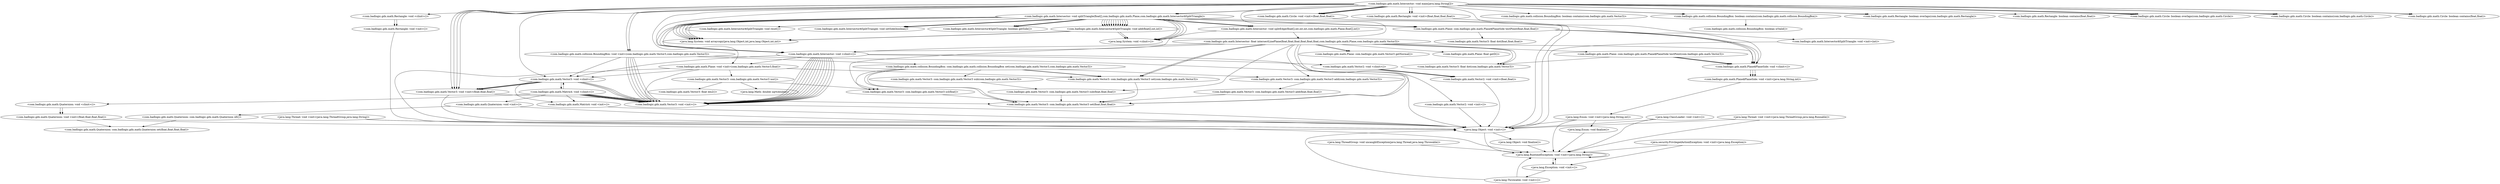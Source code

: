 digraph CallGraph {
"<com.badlogic.gdx.math.Intersector: void main(java.lang.String[])>" -> "<com.badlogic.gdx.math.Vector3: void <clinit>()>";
"<com.badlogic.gdx.math.Intersector: void main(java.lang.String[])>" -> "<com.badlogic.gdx.math.collision.BoundingBox: void <init>(com.badlogic.gdx.math.Vector3,com.badlogic.gdx.math.Vector3)>";
"<com.badlogic.gdx.math.Intersector: void main(java.lang.String[])>" -> "<com.badlogic.gdx.math.Vector3: void <init>(float,float,float)>";
"<com.badlogic.gdx.math.Intersector: void main(java.lang.String[])>" -> "<com.badlogic.gdx.math.Vector3: void <init>(float,float,float)>";
"<com.badlogic.gdx.math.Intersector: void main(java.lang.String[])>" -> "<com.badlogic.gdx.math.collision.BoundingBox: void <init>(com.badlogic.gdx.math.Vector3,com.badlogic.gdx.math.Vector3)>";
"<com.badlogic.gdx.math.Intersector: void main(java.lang.String[])>" -> "<com.badlogic.gdx.math.Vector3: void <init>(float,float,float)>";
"<com.badlogic.gdx.math.Intersector: void main(java.lang.String[])>" -> "<com.badlogic.gdx.math.Rectangle: void <init>(float,float,float,float)>";
"<com.badlogic.gdx.math.Intersector: void main(java.lang.String[])>" -> "<com.badlogic.gdx.math.Rectangle: void <init>(float,float,float,float)>";
"<com.badlogic.gdx.math.Intersector: void main(java.lang.String[])>" -> "<com.badlogic.gdx.math.Circle: void <init>(float,float,float)>";
"<com.badlogic.gdx.math.Intersector: void main(java.lang.String[])>" -> "<com.badlogic.gdx.math.Circle: void <init>(float,float,float)>";
"<com.badlogic.gdx.math.Intersector: void main(java.lang.String[])>" -> "<com.badlogic.gdx.math.Circle: void <init>(float,float,float)>";
"<com.badlogic.gdx.math.Intersector: void main(java.lang.String[])>" -> "<com.badlogic.gdx.math.Circle: void <init>(float,float,float)>";
"<com.badlogic.gdx.math.Intersector: void main(java.lang.String[])>" -> "<com.badlogic.gdx.math.Intersector: void splitTriangle(float[],com.badlogic.gdx.math.Plane,com.badlogic.gdx.math.Intersector$SplitTriangle)>";
"<com.badlogic.gdx.math.Intersector: void main(java.lang.String[])>" -> "<com.badlogic.gdx.math.Intersector: void splitTriangle(float[],com.badlogic.gdx.math.Plane,com.badlogic.gdx.math.Intersector$SplitTriangle)>";
"<com.badlogic.gdx.math.Intersector: void main(java.lang.String[])>" -> "<com.badlogic.gdx.math.Intersector$SplitTriangle: void <init>(int)>";
"<com.badlogic.gdx.math.Intersector: void main(java.lang.String[])>" -> "<com.badlogic.gdx.math.Plane: void <init>(com.badlogic.gdx.math.Vector3,float)>";
"<com.badlogic.gdx.math.Intersector: void main(java.lang.String[])>" -> "<com.badlogic.gdx.math.Vector3: void <init>(float,float,float)>";
"<com.badlogic.gdx.math.Intersector: void main(java.lang.String[])>" -> "<com.badlogic.gdx.math.Rectangle: void <clinit>()>";
"<com.badlogic.gdx.math.Intersector: void main(java.lang.String[])>" -> "<java.lang.System: void <clinit>()>";
"<com.badlogic.gdx.math.Intersector: void main(java.lang.String[])>" -> "<com.badlogic.gdx.math.Intersector: void <clinit>()>";
"<com.badlogic.gdx.math.Intersector: void <clinit>()>" -> "<com.badlogic.gdx.math.Vector3: void <clinit>()>";
"<com.badlogic.gdx.math.Intersector: void <clinit>()>" -> "<com.badlogic.gdx.math.Vector3: void <init>()>";
"<com.badlogic.gdx.math.Intersector: void <clinit>()>" -> "<com.badlogic.gdx.math.Vector2: void <init>()>";
"<com.badlogic.gdx.math.Intersector: void <clinit>()>" -> "<com.badlogic.gdx.math.Vector3: void <init>()>";
"<com.badlogic.gdx.math.Intersector: void <clinit>()>" -> "<com.badlogic.gdx.math.Vector3: void <init>()>";
"<com.badlogic.gdx.math.Intersector: void <clinit>()>" -> "<com.badlogic.gdx.math.Vector3: void <init>()>";
"<com.badlogic.gdx.math.Intersector: void <clinit>()>" -> "<com.badlogic.gdx.math.Vector3: void <init>()>";
"<com.badlogic.gdx.math.Intersector: void <clinit>()>" -> "<com.badlogic.gdx.math.Vector3: void <init>()>";
"<com.badlogic.gdx.math.Intersector: void <clinit>()>" -> "<com.badlogic.gdx.math.Vector3: void <init>()>";
"<com.badlogic.gdx.math.Intersector: void <clinit>()>" -> "<com.badlogic.gdx.math.Vector3: void <init>()>";
"<com.badlogic.gdx.math.Intersector: void <clinit>()>" -> "<com.badlogic.gdx.math.Vector3: void <init>()>";
"<com.badlogic.gdx.math.Intersector: void <clinit>()>" -> "<com.badlogic.gdx.math.Plane: void <init>(com.badlogic.gdx.math.Vector3,float)>";
"<com.badlogic.gdx.math.Intersector: void <clinit>()>" -> "<com.badlogic.gdx.math.Vector3: void <init>()>";
"<com.badlogic.gdx.math.Intersector: void <clinit>()>" -> "<com.badlogic.gdx.math.Vector3: void <init>()>";
"<com.badlogic.gdx.math.Intersector: void <clinit>()>" -> "<com.badlogic.gdx.math.Vector3: void <init>()>";
"<com.badlogic.gdx.math.Intersector: void <clinit>()>" -> "<com.badlogic.gdx.math.Vector3: void <init>()>";
"<com.badlogic.gdx.math.Intersector: void <clinit>()>" -> "<com.badlogic.gdx.math.Vector2: void <clinit>()>";
"<java.lang.ThreadGroup: void uncaughtException(java.lang.Thread,java.lang.Throwable)>" -> "<java.lang.RuntimeException: void <init>(java.lang.String)>";
"<java.lang.ClassLoader: void <init>()>" -> "<java.lang.Object: void <init>()>";
"<java.lang.ClassLoader: void <init>()>" -> "<java.lang.RuntimeException: void <init>(java.lang.String)>";
"<java.security.PrivilegedActionException: void <init>(java.lang.Exception)>" -> "<java.lang.Exception: void <init>()>";
"<java.security.PrivilegedActionException: void <init>(java.lang.Exception)>" -> "<java.lang.RuntimeException: void <init>(java.lang.String)>";
"<java.lang.Thread: void <init>(java.lang.ThreadGroup,java.lang.Runnable)>" -> "<java.lang.Object: void <init>()>";
"<java.lang.Thread: void <init>(java.lang.ThreadGroup,java.lang.Runnable)>" -> "<java.lang.RuntimeException: void <init>(java.lang.String)>";
"<java.lang.Thread: void <init>(java.lang.ThreadGroup,java.lang.String)>" -> "<java.lang.Object: void <init>()>";
"<java.lang.Thread: void <init>(java.lang.ThreadGroup,java.lang.String)>" -> "<java.lang.RuntimeException: void <init>(java.lang.String)>";
"<com.badlogic.gdx.math.Vector3: void <clinit>()>" -> "<com.badlogic.gdx.math.Matrix4: void <clinit>()>";
"<com.badlogic.gdx.math.Vector3: void <clinit>()>" -> "<com.badlogic.gdx.math.Matrix4: void <init>()>";
"<com.badlogic.gdx.math.Vector3: void <clinit>()>" -> "<com.badlogic.gdx.math.Vector3: void <init>(float,float,float)>";
"<com.badlogic.gdx.math.Vector3: void <clinit>()>" -> "<com.badlogic.gdx.math.Vector3: void <init>(float,float,float)>";
"<com.badlogic.gdx.math.Vector3: void <clinit>()>" -> "<com.badlogic.gdx.math.Vector3: void <init>(float,float,float)>";
"<com.badlogic.gdx.math.Vector3: void <clinit>()>" -> "<com.badlogic.gdx.math.Vector3: void <init>(float,float,float)>";
"<com.badlogic.gdx.math.Vector3: void <clinit>()>" -> "<com.badlogic.gdx.math.Vector3: void <init>()>";
"<com.badlogic.gdx.math.Vector3: void <clinit>()>" -> "<com.badlogic.gdx.math.Vector3: void <init>()>";
"<com.badlogic.gdx.math.Vector3: void <clinit>()>" -> "<com.badlogic.gdx.math.Vector3: void <init>()>";
"<com.badlogic.gdx.math.collision.BoundingBox: void <init>(com.badlogic.gdx.math.Vector3,com.badlogic.gdx.math.Vector3)>" -> "<com.badlogic.gdx.math.Vector3: void <clinit>()>";
"<com.badlogic.gdx.math.collision.BoundingBox: void <init>(com.badlogic.gdx.math.Vector3,com.badlogic.gdx.math.Vector3)>" -> "<com.badlogic.gdx.math.Vector3: void <init>()>";
"<com.badlogic.gdx.math.collision.BoundingBox: void <init>(com.badlogic.gdx.math.Vector3,com.badlogic.gdx.math.Vector3)>" -> "<com.badlogic.gdx.math.Vector3: void <init>()>";
"<com.badlogic.gdx.math.collision.BoundingBox: void <init>(com.badlogic.gdx.math.Vector3,com.badlogic.gdx.math.Vector3)>" -> "<com.badlogic.gdx.math.Vector3: void <init>()>";
"<com.badlogic.gdx.math.collision.BoundingBox: void <init>(com.badlogic.gdx.math.Vector3,com.badlogic.gdx.math.Vector3)>" -> "<com.badlogic.gdx.math.Vector3: void <init>()>";
"<com.badlogic.gdx.math.collision.BoundingBox: void <init>(com.badlogic.gdx.math.Vector3,com.badlogic.gdx.math.Vector3)>" -> "<com.badlogic.gdx.math.Vector3: void <init>()>";
"<com.badlogic.gdx.math.collision.BoundingBox: void <init>(com.badlogic.gdx.math.Vector3,com.badlogic.gdx.math.Vector3)>" -> "<java.lang.Object: void <init>()>";
"<com.badlogic.gdx.math.Vector3: void <init>(float,float,float)>" -> "<java.lang.Object: void <init>()>";
"<com.badlogic.gdx.math.Rectangle: void <init>(float,float,float,float)>" -> "<java.lang.Object: void <init>()>";
"<com.badlogic.gdx.math.Circle: void <init>(float,float,float)>" -> "<java.lang.Object: void <init>()>";
"<com.badlogic.gdx.math.Intersector: void splitTriangle(float[],com.badlogic.gdx.math.Plane,com.badlogic.gdx.math.Intersector$SplitTriangle)>" -> "<com.badlogic.gdx.math.Plane$PlaneSide: void <clinit>()>";
"<com.badlogic.gdx.math.Intersector: void splitTriangle(float[],com.badlogic.gdx.math.Plane,com.badlogic.gdx.math.Intersector$SplitTriangle)>" -> "<java.lang.System: void arraycopy(java.lang.Object,int,java.lang.Object,int,int)>";
"<com.badlogic.gdx.math.Intersector: void splitTriangle(float[],com.badlogic.gdx.math.Plane,com.badlogic.gdx.math.Intersector$SplitTriangle)>" -> "<java.lang.System: void arraycopy(java.lang.Object,int,java.lang.Object,int,int)>";
"<com.badlogic.gdx.math.Intersector: void splitTriangle(float[],com.badlogic.gdx.math.Plane,com.badlogic.gdx.math.Intersector$SplitTriangle)>" -> "<java.lang.System: void arraycopy(java.lang.Object,int,java.lang.Object,int,int)>";
"<com.badlogic.gdx.math.Intersector: void splitTriangle(float[],com.badlogic.gdx.math.Plane,com.badlogic.gdx.math.Intersector$SplitTriangle)>" -> "<java.lang.System: void arraycopy(java.lang.Object,int,java.lang.Object,int,int)>";
"<com.badlogic.gdx.math.Intersector: void splitTriangle(float[],com.badlogic.gdx.math.Plane,com.badlogic.gdx.math.Intersector$SplitTriangle)>" -> "<com.badlogic.gdx.math.Intersector: void splitEdge(float[],int,int,int,com.badlogic.gdx.math.Plane,float[],int)>";
"<com.badlogic.gdx.math.Intersector: void splitTriangle(float[],com.badlogic.gdx.math.Plane,com.badlogic.gdx.math.Intersector$SplitTriangle)>" -> "<com.badlogic.gdx.math.Intersector: void splitEdge(float[],int,int,int,com.badlogic.gdx.math.Plane,float[],int)>";
"<com.badlogic.gdx.math.Intersector: void splitTriangle(float[],com.badlogic.gdx.math.Plane,com.badlogic.gdx.math.Intersector$SplitTriangle)>" -> "<com.badlogic.gdx.math.Intersector: void splitEdge(float[],int,int,int,com.badlogic.gdx.math.Plane,float[],int)>";
"<com.badlogic.gdx.math.Intersector: void splitTriangle(float[],com.badlogic.gdx.math.Plane,com.badlogic.gdx.math.Intersector$SplitTriangle)>" -> "<java.lang.System: void arraycopy(java.lang.Object,int,java.lang.Object,int,int)>";
"<com.badlogic.gdx.math.Intersector: void splitTriangle(float[],com.badlogic.gdx.math.Plane,com.badlogic.gdx.math.Intersector$SplitTriangle)>" -> "<java.lang.System: void arraycopy(java.lang.Object,int,java.lang.Object,int,int)>";
"<com.badlogic.gdx.math.Intersector: void splitTriangle(float[],com.badlogic.gdx.math.Plane,com.badlogic.gdx.math.Intersector$SplitTriangle)>" -> "<java.lang.System: void <clinit>()>";
"<com.badlogic.gdx.math.Intersector: void splitTriangle(float[],com.badlogic.gdx.math.Plane,com.badlogic.gdx.math.Intersector$SplitTriangle)>" -> "<java.lang.System: void <clinit>()>";
"<com.badlogic.gdx.math.Intersector: void splitTriangle(float[],com.badlogic.gdx.math.Plane,com.badlogic.gdx.math.Intersector$SplitTriangle)>" -> "<com.badlogic.gdx.math.Intersector: void <clinit>()>";
"<com.badlogic.gdx.math.Intersector: void splitTriangle(float[],com.badlogic.gdx.math.Plane,com.badlogic.gdx.math.Intersector$SplitTriangle)>" -> "<com.badlogic.gdx.math.Intersector: void <clinit>()>";
"<com.badlogic.gdx.math.Intersector: void splitTriangle(float[],com.badlogic.gdx.math.Plane,com.badlogic.gdx.math.Intersector$SplitTriangle)>" -> "<com.badlogic.gdx.math.Intersector: void <clinit>()>";
"<com.badlogic.gdx.math.Intersector: void splitTriangle(float[],com.badlogic.gdx.math.Plane,com.badlogic.gdx.math.Intersector$SplitTriangle)>" -> "<java.lang.System: void <clinit>()>";
"<com.badlogic.gdx.math.Intersector: void splitTriangle(float[],com.badlogic.gdx.math.Plane,com.badlogic.gdx.math.Intersector$SplitTriangle)>" -> "<java.lang.System: void <clinit>()>";
"<com.badlogic.gdx.math.Intersector$SplitTriangle: void <init>(int)>" -> "<java.lang.Object: void <init>()>";
"<com.badlogic.gdx.math.Plane: void <init>(com.badlogic.gdx.math.Vector3,float)>" -> "<com.badlogic.gdx.math.Vector3: void <clinit>()>";
"<com.badlogic.gdx.math.Plane: void <init>(com.badlogic.gdx.math.Vector3,float)>" -> "<com.badlogic.gdx.math.Vector3: void <init>()>";
"<com.badlogic.gdx.math.Plane: void <init>(com.badlogic.gdx.math.Vector3,float)>" -> "<java.lang.Object: void <init>()>";
"<com.badlogic.gdx.math.Rectangle: void <clinit>()>" -> "<com.badlogic.gdx.math.Rectangle: void <init>()>";
"<com.badlogic.gdx.math.Rectangle: void <clinit>()>" -> "<com.badlogic.gdx.math.Rectangle: void <init>()>";
"<com.badlogic.gdx.math.Vector3: void <init>()>" -> "<java.lang.Object: void <init>()>";
"<com.badlogic.gdx.math.Vector2: void <init>()>" -> "<java.lang.Object: void <init>()>";
"<com.badlogic.gdx.math.Vector2: void <clinit>()>" -> "<com.badlogic.gdx.math.Vector2: void <init>(float,float)>";
"<com.badlogic.gdx.math.Vector2: void <clinit>()>" -> "<com.badlogic.gdx.math.Vector2: void <init>(float,float)>";
"<com.badlogic.gdx.math.Vector2: void <clinit>()>" -> "<com.badlogic.gdx.math.Vector2: void <init>(float,float)>";
"<java.lang.RuntimeException: void <init>(java.lang.String)>" -> "<java.lang.Exception: void <init>()>";
"<java.lang.RuntimeException: void <init>(java.lang.String)>" -> "<java.lang.RuntimeException: void <init>(java.lang.String)>";
"<java.lang.Object: void <init>()>" -> "<java.lang.Object: void finalize()>";
"<java.lang.Object: void <init>()>" -> "<java.lang.RuntimeException: void <init>(java.lang.String)>";
"<java.lang.Exception: void <init>()>" -> "<java.lang.Throwable: void <init>()>";
"<java.lang.Exception: void <init>()>" -> "<java.lang.RuntimeException: void <init>(java.lang.String)>";
"<com.badlogic.gdx.math.Matrix4: void <clinit>()>" -> "<com.badlogic.gdx.math.Quaternion: void <clinit>()>";
"<com.badlogic.gdx.math.Matrix4: void <clinit>()>" -> "<com.badlogic.gdx.math.Vector3: void <init>()>";
"<com.badlogic.gdx.math.Matrix4: void <clinit>()>" -> "<com.badlogic.gdx.math.Vector3: void <init>()>";
"<com.badlogic.gdx.math.Matrix4: void <clinit>()>" -> "<com.badlogic.gdx.math.Vector3: void <init>()>";
"<com.badlogic.gdx.math.Matrix4: void <clinit>()>" -> "<com.badlogic.gdx.math.Matrix4: void <init>()>";
"<com.badlogic.gdx.math.Matrix4: void <clinit>()>" -> "<com.badlogic.gdx.math.Vector3: void <init>()>";
"<com.badlogic.gdx.math.Matrix4: void <clinit>()>" -> "<com.badlogic.gdx.math.Vector3: void <init>()>";
"<com.badlogic.gdx.math.Matrix4: void <clinit>()>" -> "<com.badlogic.gdx.math.Vector3: void <init>()>";
"<com.badlogic.gdx.math.Matrix4: void <clinit>()>" -> "<com.badlogic.gdx.math.Vector3: void <init>()>";
"<com.badlogic.gdx.math.Matrix4: void <clinit>()>" -> "<com.badlogic.gdx.math.Quaternion: void <init>()>";
"<com.badlogic.gdx.math.Matrix4: void <clinit>()>" -> "<com.badlogic.gdx.math.Vector3: void <clinit>()>";
"<com.badlogic.gdx.math.Matrix4: void <init>()>" -> "<java.lang.Object: void <init>()>";
"<com.badlogic.gdx.math.Plane$PlaneSide: void <clinit>()>" -> "<com.badlogic.gdx.math.Plane$PlaneSide: void <init>(java.lang.String,int)>";
"<com.badlogic.gdx.math.Plane$PlaneSide: void <clinit>()>" -> "<com.badlogic.gdx.math.Plane$PlaneSide: void <init>(java.lang.String,int)>";
"<com.badlogic.gdx.math.Plane$PlaneSide: void <clinit>()>" -> "<com.badlogic.gdx.math.Plane$PlaneSide: void <init>(java.lang.String,int)>";
"<com.badlogic.gdx.math.Intersector: void splitEdge(float[],int,int,int,com.badlogic.gdx.math.Plane,float[],int)>" -> "<com.badlogic.gdx.math.Intersector: void <clinit>()>";
"<com.badlogic.gdx.math.Intersector: void splitEdge(float[],int,int,int,com.badlogic.gdx.math.Plane,float[],int)>" -> "<com.badlogic.gdx.math.Intersector: float intersectLinePlane(float,float,float,float,float,float,com.badlogic.gdx.math.Plane,com.badlogic.gdx.math.Vector3)>";
"<com.badlogic.gdx.math.Rectangle: void <init>()>" -> "<java.lang.Object: void <init>()>";
"<com.badlogic.gdx.math.Vector2: void <init>(float,float)>" -> "<java.lang.Object: void <init>()>";
"<java.lang.Object: void finalize()>" -> "<java.lang.RuntimeException: void <init>(java.lang.String)>";
"<java.lang.Throwable: void <init>()>" -> "<java.lang.Object: void <init>()>";
"<java.lang.Throwable: void <init>()>" -> "<java.lang.RuntimeException: void <init>(java.lang.String)>";
"<com.badlogic.gdx.math.Quaternion: void <clinit>()>" -> "<com.badlogic.gdx.math.Quaternion: void <init>(float,float,float,float)>";
"<com.badlogic.gdx.math.Quaternion: void <clinit>()>" -> "<com.badlogic.gdx.math.Quaternion: void <init>(float,float,float,float)>";
"<com.badlogic.gdx.math.Quaternion: void <init>()>" -> "<java.lang.Object: void <init>()>";
"<com.badlogic.gdx.math.Plane$PlaneSide: void <init>(java.lang.String,int)>" -> "<java.lang.Enum: void <init>(java.lang.String,int)>";
"<com.badlogic.gdx.math.Intersector: float intersectLinePlane(float,float,float,float,float,float,com.badlogic.gdx.math.Plane,com.badlogic.gdx.math.Vector3)>" -> "<com.badlogic.gdx.math.Intersector: void <clinit>()>";
"<com.badlogic.gdx.math.Intersector: float intersectLinePlane(float,float,float,float,float,float,com.badlogic.gdx.math.Plane,com.badlogic.gdx.math.Vector3)>" -> "<com.badlogic.gdx.math.Plane$PlaneSide: void <clinit>()>";
"<com.badlogic.gdx.math.Quaternion: void <init>(float,float,float,float)>" -> "<java.lang.Object: void <init>()>";
"<java.lang.Enum: void <init>(java.lang.String,int)>" -> "<java.lang.Enum: void finalize()>";
"<java.lang.Enum: void <init>(java.lang.String,int)>" -> "<java.lang.RuntimeException: void <init>(java.lang.String)>";
"<java.lang.Enum: void <init>(java.lang.String,int)>" -> "<java.lang.Object: void <init>()>";
"<java.lang.Enum: void finalize()>" -> "<java.lang.RuntimeException: void <init>(java.lang.String)>";
"<com.badlogic.gdx.math.Quaternion: void <init>(float,float,float,float)>" -> "<com.badlogic.gdx.math.Quaternion: com.badlogic.gdx.math.Quaternion set(float,float,float,float)>";
"<com.badlogic.gdx.math.Quaternion: void <init>()>" -> "<com.badlogic.gdx.math.Quaternion: com.badlogic.gdx.math.Quaternion idt()>";
"<com.badlogic.gdx.math.Quaternion: com.badlogic.gdx.math.Quaternion idt()>" -> "<com.badlogic.gdx.math.Quaternion: com.badlogic.gdx.math.Quaternion set(float,float,float,float)>";
"<com.badlogic.gdx.math.Plane: void <init>(com.badlogic.gdx.math.Vector3,float)>" -> "<com.badlogic.gdx.math.Vector3: com.badlogic.gdx.math.Vector3 set(com.badlogic.gdx.math.Vector3)>";
"<com.badlogic.gdx.math.Vector3: com.badlogic.gdx.math.Vector3 set(com.badlogic.gdx.math.Vector3)>" -> "<com.badlogic.gdx.math.Vector3: com.badlogic.gdx.math.Vector3 set(float,float,float)>";
"<com.badlogic.gdx.math.Intersector: float intersectLinePlane(float,float,float,float,float,float,com.badlogic.gdx.math.Plane,com.badlogic.gdx.math.Vector3)>" -> "<com.badlogic.gdx.math.Vector3: com.badlogic.gdx.math.Vector3 set(float,float,float)>";
"<com.badlogic.gdx.math.Intersector: float intersectLinePlane(float,float,float,float,float,float,com.badlogic.gdx.math.Plane,com.badlogic.gdx.math.Vector3)>" -> "<com.badlogic.gdx.math.Vector3: float dot(com.badlogic.gdx.math.Vector3)>";
"<com.badlogic.gdx.math.Intersector: float intersectLinePlane(float,float,float,float,float,float,com.badlogic.gdx.math.Plane,com.badlogic.gdx.math.Vector3)>" -> "<com.badlogic.gdx.math.Vector3: com.badlogic.gdx.math.Vector3 set(com.badlogic.gdx.math.Vector3)>";
"<com.badlogic.gdx.math.Intersector: float intersectLinePlane(float,float,float,float,float,float,com.badlogic.gdx.math.Plane,com.badlogic.gdx.math.Vector3)>" -> "<com.badlogic.gdx.math.Vector3: com.badlogic.gdx.math.Vector3 add(com.badlogic.gdx.math.Vector3)>";
"<com.badlogic.gdx.math.Intersector: float intersectLinePlane(float,float,float,float,float,float,com.badlogic.gdx.math.Plane,com.badlogic.gdx.math.Vector3)>" -> "<com.badlogic.gdx.math.Vector3: com.badlogic.gdx.math.Vector3 set(com.badlogic.gdx.math.Vector3)>";
"<com.badlogic.gdx.math.Vector3: com.badlogic.gdx.math.Vector3 add(com.badlogic.gdx.math.Vector3)>" -> "<com.badlogic.gdx.math.Vector3: com.badlogic.gdx.math.Vector3 add(float,float,float)>";
"<com.badlogic.gdx.math.Vector3: com.badlogic.gdx.math.Vector3 add(float,float,float)>" -> "<com.badlogic.gdx.math.Vector3: com.badlogic.gdx.math.Vector3 set(float,float,float)>";
"<com.badlogic.gdx.math.Intersector: float intersectLinePlane(float,float,float,float,float,float,com.badlogic.gdx.math.Plane,com.badlogic.gdx.math.Vector3)>" -> "<com.badlogic.gdx.math.Vector3: com.badlogic.gdx.math.Vector3 set(float,float,float)>";
"<com.badlogic.gdx.math.Intersector: float intersectLinePlane(float,float,float,float,float,float,com.badlogic.gdx.math.Plane,com.badlogic.gdx.math.Vector3)>" -> "<com.badlogic.gdx.math.Vector3: com.badlogic.gdx.math.Vector3 sub(float,float,float)>";
"<com.badlogic.gdx.math.Intersector: float intersectLinePlane(float,float,float,float,float,float,com.badlogic.gdx.math.Plane,com.badlogic.gdx.math.Vector3)>" -> "<com.badlogic.gdx.math.Vector3: float dot(com.badlogic.gdx.math.Vector3)>";
"<com.badlogic.gdx.math.Intersector: float intersectLinePlane(float,float,float,float,float,float,com.badlogic.gdx.math.Plane,com.badlogic.gdx.math.Vector3)>" -> "<com.badlogic.gdx.math.Vector3: com.badlogic.gdx.math.Vector3 scl(float)>";
"<com.badlogic.gdx.math.Vector3: com.badlogic.gdx.math.Vector3 scl(float)>" -> "<com.badlogic.gdx.math.Vector3: com.badlogic.gdx.math.Vector3 set(float,float,float)>";
"<com.badlogic.gdx.math.Vector3: com.badlogic.gdx.math.Vector3 sub(float,float,float)>" -> "<com.badlogic.gdx.math.Vector3: com.badlogic.gdx.math.Vector3 set(float,float,float)>";
"<com.badlogic.gdx.math.Intersector: void main(java.lang.String[])>" -> "<com.badlogic.gdx.math.collision.BoundingBox: boolean contains(com.badlogic.gdx.math.Vector3)>";
"<com.badlogic.gdx.math.Intersector: void main(java.lang.String[])>" -> "<com.badlogic.gdx.math.collision.BoundingBox: boolean contains(com.badlogic.gdx.math.collision.BoundingBox)>";
"<com.badlogic.gdx.math.Intersector: void main(java.lang.String[])>" -> "<com.badlogic.gdx.math.collision.BoundingBox: boolean contains(com.badlogic.gdx.math.collision.BoundingBox)>";
"<com.badlogic.gdx.math.collision.BoundingBox: boolean contains(com.badlogic.gdx.math.collision.BoundingBox)>" -> "<com.badlogic.gdx.math.collision.BoundingBox: boolean isValid()>";
"<com.badlogic.gdx.math.collision.BoundingBox: void <init>(com.badlogic.gdx.math.Vector3,com.badlogic.gdx.math.Vector3)>" -> "<com.badlogic.gdx.math.collision.BoundingBox: com.badlogic.gdx.math.collision.BoundingBox set(com.badlogic.gdx.math.Vector3,com.badlogic.gdx.math.Vector3)>";
"<com.badlogic.gdx.math.collision.BoundingBox: com.badlogic.gdx.math.collision.BoundingBox set(com.badlogic.gdx.math.Vector3,com.badlogic.gdx.math.Vector3)>" -> "<com.badlogic.gdx.math.Vector3: com.badlogic.gdx.math.Vector3 set(float,float,float)>";
"<com.badlogic.gdx.math.collision.BoundingBox: com.badlogic.gdx.math.collision.BoundingBox set(com.badlogic.gdx.math.Vector3,com.badlogic.gdx.math.Vector3)>" -> "<com.badlogic.gdx.math.Vector3: com.badlogic.gdx.math.Vector3 set(float,float,float)>";
"<com.badlogic.gdx.math.collision.BoundingBox: com.badlogic.gdx.math.collision.BoundingBox set(com.badlogic.gdx.math.Vector3,com.badlogic.gdx.math.Vector3)>" -> "<com.badlogic.gdx.math.Vector3: com.badlogic.gdx.math.Vector3 set(com.badlogic.gdx.math.Vector3)>";
"<com.badlogic.gdx.math.collision.BoundingBox: com.badlogic.gdx.math.collision.BoundingBox set(com.badlogic.gdx.math.Vector3,com.badlogic.gdx.math.Vector3)>" -> "<com.badlogic.gdx.math.Vector3: com.badlogic.gdx.math.Vector3 add(com.badlogic.gdx.math.Vector3)>";
"<com.badlogic.gdx.math.collision.BoundingBox: com.badlogic.gdx.math.collision.BoundingBox set(com.badlogic.gdx.math.Vector3,com.badlogic.gdx.math.Vector3)>" -> "<com.badlogic.gdx.math.Vector3: com.badlogic.gdx.math.Vector3 scl(float)>";
"<com.badlogic.gdx.math.collision.BoundingBox: com.badlogic.gdx.math.collision.BoundingBox set(com.badlogic.gdx.math.Vector3,com.badlogic.gdx.math.Vector3)>" -> "<com.badlogic.gdx.math.Vector3: com.badlogic.gdx.math.Vector3 set(com.badlogic.gdx.math.Vector3)>";
"<com.badlogic.gdx.math.collision.BoundingBox: com.badlogic.gdx.math.collision.BoundingBox set(com.badlogic.gdx.math.Vector3,com.badlogic.gdx.math.Vector3)>" -> "<com.badlogic.gdx.math.Vector3: com.badlogic.gdx.math.Vector3 sub(com.badlogic.gdx.math.Vector3)>";
"<com.badlogic.gdx.math.Vector3: com.badlogic.gdx.math.Vector3 sub(com.badlogic.gdx.math.Vector3)>" -> "<com.badlogic.gdx.math.Vector3: com.badlogic.gdx.math.Vector3 sub(float,float,float)>";
"<com.badlogic.gdx.math.Intersector: void main(java.lang.String[])>" -> "<com.badlogic.gdx.math.Rectangle: boolean overlaps(com.badlogic.gdx.math.Rectangle)>";
"<com.badlogic.gdx.math.Intersector: void main(java.lang.String[])>" -> "<com.badlogic.gdx.math.Rectangle: boolean overlaps(com.badlogic.gdx.math.Rectangle)>";
"<com.badlogic.gdx.math.Intersector: void main(java.lang.String[])>" -> "<com.badlogic.gdx.math.Rectangle: boolean contains(float,float)>";
"<com.badlogic.gdx.math.Intersector: void main(java.lang.String[])>" -> "<com.badlogic.gdx.math.Circle: boolean overlaps(com.badlogic.gdx.math.Circle)>";
"<com.badlogic.gdx.math.Intersector: void main(java.lang.String[])>" -> "<com.badlogic.gdx.math.Circle: boolean contains(com.badlogic.gdx.math.Circle)>";
"<com.badlogic.gdx.math.Intersector: void main(java.lang.String[])>" -> "<com.badlogic.gdx.math.Circle: boolean overlaps(com.badlogic.gdx.math.Circle)>";
"<com.badlogic.gdx.math.Intersector: void main(java.lang.String[])>" -> "<com.badlogic.gdx.math.Circle: boolean overlaps(com.badlogic.gdx.math.Circle)>";
"<com.badlogic.gdx.math.Intersector: void main(java.lang.String[])>" -> "<com.badlogic.gdx.math.Circle: boolean overlaps(com.badlogic.gdx.math.Circle)>";
"<com.badlogic.gdx.math.Intersector: void main(java.lang.String[])>" -> "<com.badlogic.gdx.math.Circle: boolean overlaps(com.badlogic.gdx.math.Circle)>";
"<com.badlogic.gdx.math.Intersector: void main(java.lang.String[])>" -> "<com.badlogic.gdx.math.Circle: boolean contains(float,float)>";
"<com.badlogic.gdx.math.Intersector: void main(java.lang.String[])>" -> "<com.badlogic.gdx.math.Circle: boolean contains(float,float)>";
"<com.badlogic.gdx.math.Intersector: void main(java.lang.String[])>" -> "<com.badlogic.gdx.math.Circle: boolean contains(com.badlogic.gdx.math.Circle)>";
"<com.badlogic.gdx.math.Intersector: void main(java.lang.String[])>" -> "<com.badlogic.gdx.math.Circle: boolean contains(com.badlogic.gdx.math.Circle)>";
"<com.badlogic.gdx.math.Intersector: void splitTriangle(float[],com.badlogic.gdx.math.Plane,com.badlogic.gdx.math.Intersector$SplitTriangle)>" -> "<com.badlogic.gdx.math.Intersector$SplitTriangle: void reset()>";
"<com.badlogic.gdx.math.Intersector: void splitTriangle(float[],com.badlogic.gdx.math.Plane,com.badlogic.gdx.math.Intersector$SplitTriangle)>" -> "<com.badlogic.gdx.math.Intersector$SplitTriangle: void setSide(boolean)>";
"<com.badlogic.gdx.math.Intersector: void splitTriangle(float[],com.badlogic.gdx.math.Plane,com.badlogic.gdx.math.Intersector$SplitTriangle)>" -> "<com.badlogic.gdx.math.Intersector$SplitTriangle: void add(float[],int,int)>";
"<com.badlogic.gdx.math.Intersector: void splitTriangle(float[],com.badlogic.gdx.math.Plane,com.badlogic.gdx.math.Intersector$SplitTriangle)>" -> "<com.badlogic.gdx.math.Intersector$SplitTriangle: void add(float[],int,int)>";
"<com.badlogic.gdx.math.Intersector: void splitTriangle(float[],com.badlogic.gdx.math.Plane,com.badlogic.gdx.math.Intersector$SplitTriangle)>" -> "<com.badlogic.gdx.math.Intersector$SplitTriangle: boolean getSide()>";
"<com.badlogic.gdx.math.Intersector: void splitTriangle(float[],com.badlogic.gdx.math.Plane,com.badlogic.gdx.math.Intersector$SplitTriangle)>" -> "<com.badlogic.gdx.math.Intersector$SplitTriangle: void setSide(boolean)>";
"<com.badlogic.gdx.math.Intersector: void splitTriangle(float[],com.badlogic.gdx.math.Plane,com.badlogic.gdx.math.Intersector$SplitTriangle)>" -> "<com.badlogic.gdx.math.Intersector$SplitTriangle: void add(float[],int,int)>";
"<com.badlogic.gdx.math.Intersector: void splitTriangle(float[],com.badlogic.gdx.math.Plane,com.badlogic.gdx.math.Intersector$SplitTriangle)>" -> "<com.badlogic.gdx.math.Intersector$SplitTriangle: void add(float[],int,int)>";
"<com.badlogic.gdx.math.Intersector: void splitTriangle(float[],com.badlogic.gdx.math.Plane,com.badlogic.gdx.math.Intersector$SplitTriangle)>" -> "<com.badlogic.gdx.math.Intersector$SplitTriangle: void add(float[],int,int)>";
"<com.badlogic.gdx.math.Intersector: void splitTriangle(float[],com.badlogic.gdx.math.Plane,com.badlogic.gdx.math.Intersector$SplitTriangle)>" -> "<com.badlogic.gdx.math.Intersector$SplitTriangle: boolean getSide()>";
"<com.badlogic.gdx.math.Intersector: void splitTriangle(float[],com.badlogic.gdx.math.Plane,com.badlogic.gdx.math.Intersector$SplitTriangle)>" -> "<com.badlogic.gdx.math.Intersector$SplitTriangle: void setSide(boolean)>";
"<com.badlogic.gdx.math.Intersector: void splitTriangle(float[],com.badlogic.gdx.math.Plane,com.badlogic.gdx.math.Intersector$SplitTriangle)>" -> "<com.badlogic.gdx.math.Intersector$SplitTriangle: void add(float[],int,int)>";
"<com.badlogic.gdx.math.Intersector: void splitTriangle(float[],com.badlogic.gdx.math.Plane,com.badlogic.gdx.math.Intersector$SplitTriangle)>" -> "<com.badlogic.gdx.math.Intersector$SplitTriangle: void add(float[],int,int)>";
"<com.badlogic.gdx.math.Intersector: void splitTriangle(float[],com.badlogic.gdx.math.Plane,com.badlogic.gdx.math.Intersector$SplitTriangle)>" -> "<com.badlogic.gdx.math.Intersector$SplitTriangle: void add(float[],int,int)>";
"<com.badlogic.gdx.math.Intersector: void splitTriangle(float[],com.badlogic.gdx.math.Plane,com.badlogic.gdx.math.Intersector$SplitTriangle)>" -> "<com.badlogic.gdx.math.Intersector$SplitTriangle: boolean getSide()>";
"<com.badlogic.gdx.math.Intersector: void splitTriangle(float[],com.badlogic.gdx.math.Plane,com.badlogic.gdx.math.Intersector$SplitTriangle)>" -> "<com.badlogic.gdx.math.Intersector$SplitTriangle: void setSide(boolean)>";
"<com.badlogic.gdx.math.Intersector: void splitTriangle(float[],com.badlogic.gdx.math.Plane,com.badlogic.gdx.math.Intersector$SplitTriangle)>" -> "<com.badlogic.gdx.math.Intersector$SplitTriangle: void add(float[],int,int)>";
"<com.badlogic.gdx.math.Intersector: void splitTriangle(float[],com.badlogic.gdx.math.Plane,com.badlogic.gdx.math.Intersector$SplitTriangle)>" -> "<com.badlogic.gdx.math.Intersector$SplitTriangle: void add(float[],int,int)>";
"<com.badlogic.gdx.math.Intersector: void splitTriangle(float[],com.badlogic.gdx.math.Plane,com.badlogic.gdx.math.Intersector$SplitTriangle)>" -> "<com.badlogic.gdx.math.Intersector$SplitTriangle: void add(float[],int,int)>";
"<com.badlogic.gdx.math.Intersector: void splitTriangle(float[],com.badlogic.gdx.math.Plane,com.badlogic.gdx.math.Intersector$SplitTriangle)>" -> "<com.badlogic.gdx.math.Intersector$SplitTriangle: void add(float[],int,int)>";
"<com.badlogic.gdx.math.Intersector$SplitTriangle: void add(float[],int,int)>" -> "<java.lang.System: void <clinit>()>";
"<com.badlogic.gdx.math.Intersector$SplitTriangle: void add(float[],int,int)>" -> "<java.lang.System: void arraycopy(java.lang.Object,int,java.lang.Object,int,int)>";
"<com.badlogic.gdx.math.Intersector$SplitTriangle: void add(float[],int,int)>" -> "<java.lang.System: void arraycopy(java.lang.Object,int,java.lang.Object,int,int)>";
"<com.badlogic.gdx.math.Intersector$SplitTriangle: void add(float[],int,int)>" -> "<java.lang.System: void <clinit>()>";
"<com.badlogic.gdx.math.Plane: void <init>(com.badlogic.gdx.math.Vector3,float)>" -> "<com.badlogic.gdx.math.Vector3: com.badlogic.gdx.math.Vector3 nor()>";
"<com.badlogic.gdx.math.Vector3: com.badlogic.gdx.math.Vector3 nor()>" -> "<java.lang.Math: double sqrt(double)>";
"<com.badlogic.gdx.math.Vector3: com.badlogic.gdx.math.Vector3 nor()>" -> "<com.badlogic.gdx.math.Vector3: float len2()>";
"<com.badlogic.gdx.math.Vector3: com.badlogic.gdx.math.Vector3 nor()>" -> "<com.badlogic.gdx.math.Vector3: com.badlogic.gdx.math.Vector3 scl(float)>";
"<com.badlogic.gdx.math.Vector3: void <init>(float,float,float)>" -> "<com.badlogic.gdx.math.Vector3: com.badlogic.gdx.math.Vector3 set(float,float,float)>";
"<com.badlogic.gdx.math.Intersector: void splitTriangle(float[],com.badlogic.gdx.math.Plane,com.badlogic.gdx.math.Intersector$SplitTriangle)>" -> "<com.badlogic.gdx.math.Plane: com.badlogic.gdx.math.Plane$PlaneSide testPoint(float,float,float)>";
"<com.badlogic.gdx.math.Intersector: void splitTriangle(float[],com.badlogic.gdx.math.Plane,com.badlogic.gdx.math.Intersector$SplitTriangle)>" -> "<com.badlogic.gdx.math.Plane: com.badlogic.gdx.math.Plane$PlaneSide testPoint(float,float,float)>";
"<com.badlogic.gdx.math.Intersector: void splitTriangle(float[],com.badlogic.gdx.math.Plane,com.badlogic.gdx.math.Intersector$SplitTriangle)>" -> "<com.badlogic.gdx.math.Plane: com.badlogic.gdx.math.Plane$PlaneSide testPoint(float,float,float)>";
"<com.badlogic.gdx.math.Plane: com.badlogic.gdx.math.Plane$PlaneSide testPoint(float,float,float)>" -> "<com.badlogic.gdx.math.Plane$PlaneSide: void <clinit>()>";
"<com.badlogic.gdx.math.Plane: com.badlogic.gdx.math.Plane$PlaneSide testPoint(float,float,float)>" -> "<com.badlogic.gdx.math.Plane$PlaneSide: void <clinit>()>";
"<com.badlogic.gdx.math.Plane: com.badlogic.gdx.math.Plane$PlaneSide testPoint(float,float,float)>" -> "<com.badlogic.gdx.math.Plane$PlaneSide: void <clinit>()>";
"<com.badlogic.gdx.math.Intersector: float intersectLinePlane(float,float,float,float,float,float,com.badlogic.gdx.math.Plane,com.badlogic.gdx.math.Vector3)>" -> "<com.badlogic.gdx.math.Plane: com.badlogic.gdx.math.Vector3 getNormal()>";
"<com.badlogic.gdx.math.Intersector: float intersectLinePlane(float,float,float,float,float,float,com.badlogic.gdx.math.Plane,com.badlogic.gdx.math.Vector3)>" -> "<com.badlogic.gdx.math.Plane: com.badlogic.gdx.math.Vector3 getNormal()>";
"<com.badlogic.gdx.math.Intersector: float intersectLinePlane(float,float,float,float,float,float,com.badlogic.gdx.math.Plane,com.badlogic.gdx.math.Vector3)>" -> "<com.badlogic.gdx.math.Plane: float getD()>";
"<com.badlogic.gdx.math.Intersector: float intersectLinePlane(float,float,float,float,float,float,com.badlogic.gdx.math.Plane,com.badlogic.gdx.math.Vector3)>" -> "<com.badlogic.gdx.math.Plane: com.badlogic.gdx.math.Plane$PlaneSide testPoint(com.badlogic.gdx.math.Vector3)>";
"<com.badlogic.gdx.math.Plane: com.badlogic.gdx.math.Plane$PlaneSide testPoint(com.badlogic.gdx.math.Vector3)>" -> "<com.badlogic.gdx.math.Plane$PlaneSide: void <clinit>()>";
"<com.badlogic.gdx.math.Plane: com.badlogic.gdx.math.Plane$PlaneSide testPoint(com.badlogic.gdx.math.Vector3)>" -> "<com.badlogic.gdx.math.Plane$PlaneSide: void <clinit>()>";
"<com.badlogic.gdx.math.Plane: com.badlogic.gdx.math.Plane$PlaneSide testPoint(com.badlogic.gdx.math.Vector3)>" -> "<com.badlogic.gdx.math.Plane$PlaneSide: void <clinit>()>";
"<com.badlogic.gdx.math.Plane: com.badlogic.gdx.math.Plane$PlaneSide testPoint(com.badlogic.gdx.math.Vector3)>" -> "<com.badlogic.gdx.math.Vector3: float dot(com.badlogic.gdx.math.Vector3)>";
"<com.badlogic.gdx.math.Plane: com.badlogic.gdx.math.Plane$PlaneSide testPoint(float,float,float)>" -> "<com.badlogic.gdx.math.Vector3: float dot(float,float,float)>";
}
